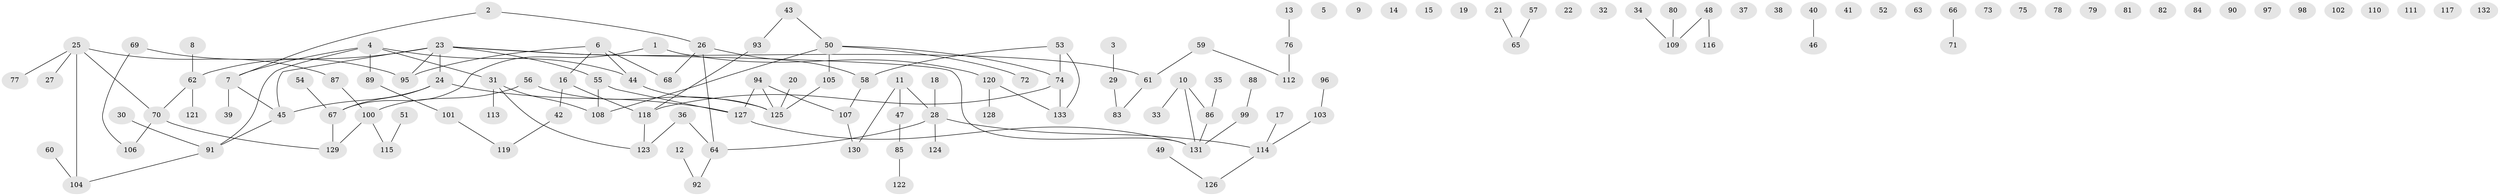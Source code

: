 // Generated by graph-tools (version 1.1) at 2025/49/03/09/25 03:49:08]
// undirected, 133 vertices, 126 edges
graph export_dot {
graph [start="1"]
  node [color=gray90,style=filled];
  1;
  2;
  3;
  4;
  5;
  6;
  7;
  8;
  9;
  10;
  11;
  12;
  13;
  14;
  15;
  16;
  17;
  18;
  19;
  20;
  21;
  22;
  23;
  24;
  25;
  26;
  27;
  28;
  29;
  30;
  31;
  32;
  33;
  34;
  35;
  36;
  37;
  38;
  39;
  40;
  41;
  42;
  43;
  44;
  45;
  46;
  47;
  48;
  49;
  50;
  51;
  52;
  53;
  54;
  55;
  56;
  57;
  58;
  59;
  60;
  61;
  62;
  63;
  64;
  65;
  66;
  67;
  68;
  69;
  70;
  71;
  72;
  73;
  74;
  75;
  76;
  77;
  78;
  79;
  80;
  81;
  82;
  83;
  84;
  85;
  86;
  87;
  88;
  89;
  90;
  91;
  92;
  93;
  94;
  95;
  96;
  97;
  98;
  99;
  100;
  101;
  102;
  103;
  104;
  105;
  106;
  107;
  108;
  109;
  110;
  111;
  112;
  113;
  114;
  115;
  116;
  117;
  118;
  119;
  120;
  121;
  122;
  123;
  124;
  125;
  126;
  127;
  128;
  129;
  130;
  131;
  132;
  133;
  1 -- 67;
  1 -- 120;
  2 -- 7;
  2 -- 26;
  3 -- 29;
  4 -- 7;
  4 -- 31;
  4 -- 44;
  4 -- 89;
  4 -- 91;
  6 -- 16;
  6 -- 44;
  6 -- 68;
  6 -- 95;
  7 -- 39;
  7 -- 45;
  8 -- 62;
  10 -- 33;
  10 -- 86;
  10 -- 131;
  11 -- 28;
  11 -- 47;
  11 -- 130;
  12 -- 92;
  13 -- 76;
  16 -- 42;
  16 -- 118;
  17 -- 114;
  18 -- 28;
  20 -- 125;
  21 -- 65;
  23 -- 24;
  23 -- 45;
  23 -- 55;
  23 -- 61;
  23 -- 62;
  23 -- 95;
  23 -- 131;
  24 -- 45;
  24 -- 67;
  24 -- 127;
  25 -- 27;
  25 -- 70;
  25 -- 77;
  25 -- 87;
  25 -- 104;
  26 -- 58;
  26 -- 64;
  26 -- 68;
  28 -- 64;
  28 -- 114;
  28 -- 124;
  29 -- 83;
  30 -- 91;
  31 -- 108;
  31 -- 113;
  31 -- 123;
  34 -- 109;
  35 -- 86;
  36 -- 64;
  36 -- 123;
  40 -- 46;
  42 -- 119;
  43 -- 50;
  43 -- 93;
  44 -- 125;
  45 -- 91;
  47 -- 85;
  48 -- 109;
  48 -- 116;
  49 -- 126;
  50 -- 72;
  50 -- 74;
  50 -- 105;
  50 -- 108;
  51 -- 115;
  53 -- 58;
  53 -- 74;
  53 -- 133;
  54 -- 67;
  55 -- 108;
  55 -- 127;
  56 -- 100;
  56 -- 125;
  57 -- 65;
  58 -- 107;
  59 -- 61;
  59 -- 112;
  60 -- 104;
  61 -- 83;
  62 -- 70;
  62 -- 121;
  64 -- 92;
  66 -- 71;
  67 -- 129;
  69 -- 95;
  69 -- 106;
  70 -- 106;
  70 -- 129;
  74 -- 118;
  74 -- 133;
  76 -- 112;
  80 -- 109;
  85 -- 122;
  86 -- 131;
  87 -- 100;
  88 -- 99;
  89 -- 101;
  91 -- 104;
  93 -- 118;
  94 -- 107;
  94 -- 125;
  94 -- 127;
  96 -- 103;
  99 -- 131;
  100 -- 115;
  100 -- 129;
  101 -- 119;
  103 -- 114;
  105 -- 125;
  107 -- 130;
  114 -- 126;
  118 -- 123;
  120 -- 128;
  120 -- 133;
  127 -- 131;
}
